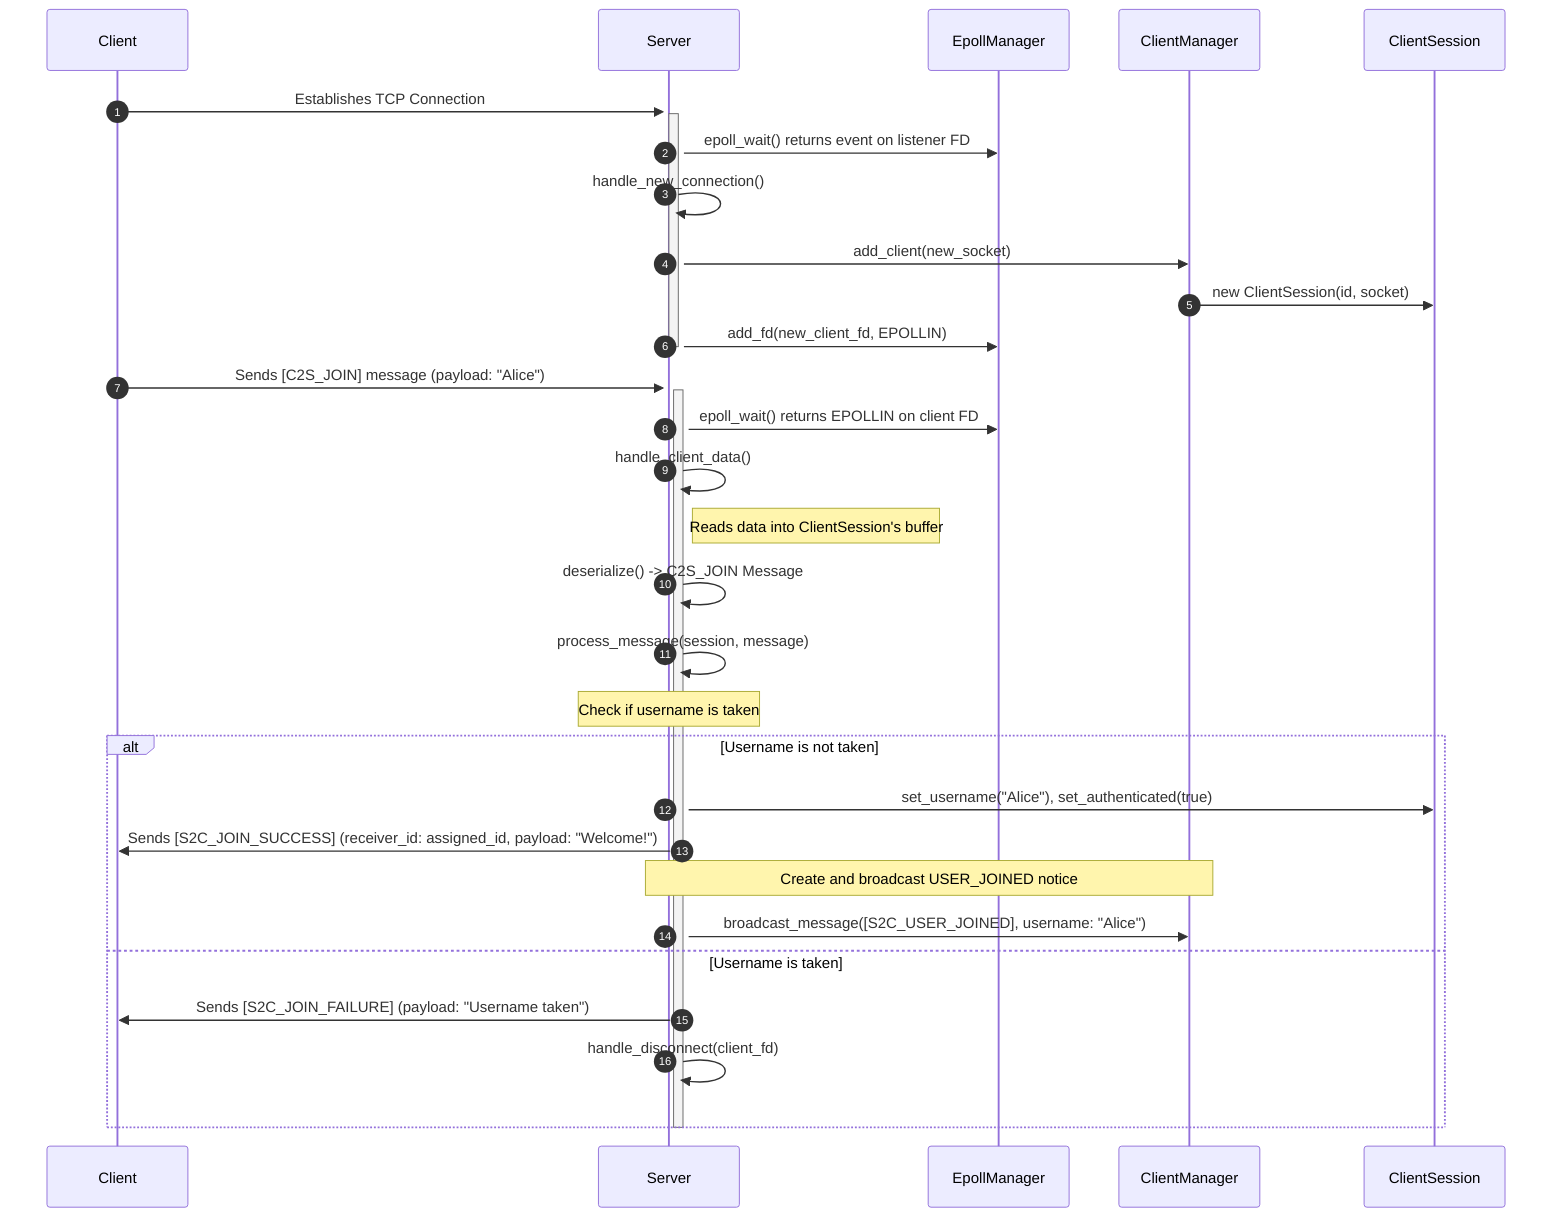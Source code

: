 sequenceDiagram
    participant Client
    participant Server
    participant EpollManager
    participant ClientManager
    participant ClientSession

    autonumber

    %% --- Connection Phase ---
    Client->>+Server: Establishes TCP Connection
    activate Server
    Server->>EpollManager: epoll_wait() returns event on listener FD
    Server->>Server: handle_new_connection()
    Server->>ClientManager: add_client(new_socket)
    ClientManager->>ClientSession: new ClientSession(id, socket)
    Server->>EpollManager: add_fd(new_client_fd, EPOLLIN)
    deactivate Server

    %% --- Join Message Phase ---
    activate Server
    Client->>+Server: Sends [C2S_JOIN] message (payload: "Alice")
    Server->>EpollManager: epoll_wait() returns EPOLLIN on client FD
    Server->>Server: handle_client_data()
    Note right of Server: Reads data into ClientSession's buffer
    Server->>Server: deserialize() -> C2S_JOIN Message
    Server->>Server: process_message(session, message)

    %% --- Username Check Phase ---
    Note over Server: Check if username is taken
    alt Username is not taken
        Server->>ClientSession: set_username("Alice"), set_authenticated(true)
        Server->>Client: Sends [S2C_JOIN_SUCCESS] (receiver_id: assigned_id, payload: "Welcome!")
        Note over Server, ClientManager: Create and broadcast USER_JOINED notice
        Server->>ClientManager: broadcast_message([S2C_USER_JOINED], username: "Alice")
    else Username is taken
        Server->>Client: Sends [S2C_JOIN_FAILURE] (payload: "Username taken")
        Server->>Server: handle_disconnect(client_fd)
    end
    deactivate Server